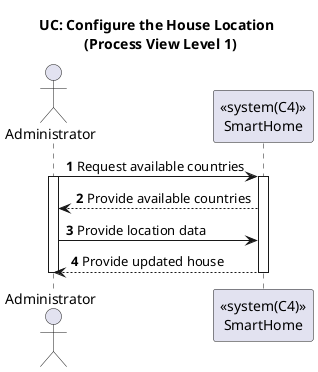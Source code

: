 @startuml

title UC: Configure the House Location \n (Process View Level 1)
autonumber

actor "Administrator" as A
participant "<<system(C4)>>\nSmartHome" as SH

A -> SH : Request available countries
activate A
activate SH
SH --> A : Provide available countries
A -> SH : Provide location data
SH --> A : Provide updated house
deactivate A
deactivate SH


@enduml
